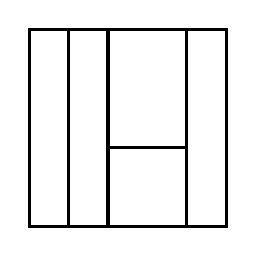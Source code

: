 \begin{tikzpicture}[very thick, scale=.5]
    \draw (0,0) rectangle (1,5);
    \draw (1,0) rectangle (2,5);
    \draw (2,2) rectangle (4,5);
    \draw (2,0) rectangle (4,2);
    \draw (4,0) rectangle (5,5);
\end{tikzpicture}
